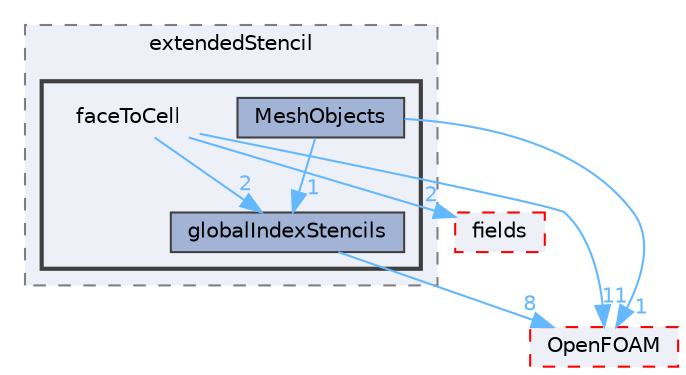 digraph "src/finiteVolume/fvMesh/extendedStencil/faceToCell"
{
 // LATEX_PDF_SIZE
  bgcolor="transparent";
  edge [fontname=Helvetica,fontsize=10,labelfontname=Helvetica,labelfontsize=10];
  node [fontname=Helvetica,fontsize=10,shape=box,height=0.2,width=0.4];
  compound=true
  subgraph clusterdir_f54ce79c9902d97f8b0f7c9d890967db {
    graph [ bgcolor="#edf0f7", pencolor="grey50", label="extendedStencil", fontname=Helvetica,fontsize=10 style="filled,dashed", URL="dir_f54ce79c9902d97f8b0f7c9d890967db.html",tooltip=""]
  subgraph clusterdir_7c12a81ee82d3aaa033ce73b51dae3b7 {
    graph [ bgcolor="#edf0f7", pencolor="grey25", label="", fontname=Helvetica,fontsize=10 style="filled,bold", URL="dir_7c12a81ee82d3aaa033ce73b51dae3b7.html",tooltip=""]
    dir_7c12a81ee82d3aaa033ce73b51dae3b7 [shape=plaintext, label="faceToCell"];
  dir_8739625bdb04fa932f57789a1cab8d00 [label="globalIndexStencils", fillcolor="#a2b4d6", color="grey25", style="filled", URL="dir_8739625bdb04fa932f57789a1cab8d00.html",tooltip=""];
  dir_cdcfd848de7f58e4ae4750f8ecb1c338 [label="MeshObjects", fillcolor="#a2b4d6", color="grey25", style="filled", URL="dir_cdcfd848de7f58e4ae4750f8ecb1c338.html",tooltip=""];
  }
  }
  dir_25ab4a83a983f7bb7a38b7f63bb141b7 [label="fields", fillcolor="#edf0f7", color="red", style="filled,dashed", URL="dir_25ab4a83a983f7bb7a38b7f63bb141b7.html",tooltip=""];
  dir_c5473ff19b20e6ec4dfe5c310b3778a8 [label="OpenFOAM", fillcolor="#edf0f7", color="red", style="filled,dashed", URL="dir_c5473ff19b20e6ec4dfe5c310b3778a8.html",tooltip=""];
  dir_7c12a81ee82d3aaa033ce73b51dae3b7->dir_25ab4a83a983f7bb7a38b7f63bb141b7 [headlabel="2", labeldistance=1.5 headhref="dir_001269_001332.html" href="dir_001269_001332.html" color="steelblue1" fontcolor="steelblue1"];
  dir_7c12a81ee82d3aaa033ce73b51dae3b7->dir_8739625bdb04fa932f57789a1cab8d00 [headlabel="2", labeldistance=1.5 headhref="dir_001269_001652.html" href="dir_001269_001652.html" color="steelblue1" fontcolor="steelblue1"];
  dir_7c12a81ee82d3aaa033ce73b51dae3b7->dir_c5473ff19b20e6ec4dfe5c310b3778a8 [headlabel="11", labeldistance=1.5 headhref="dir_001269_002695.html" href="dir_001269_002695.html" color="steelblue1" fontcolor="steelblue1"];
  dir_8739625bdb04fa932f57789a1cab8d00->dir_c5473ff19b20e6ec4dfe5c310b3778a8 [headlabel="8", labeldistance=1.5 headhref="dir_001652_002695.html" href="dir_001652_002695.html" color="steelblue1" fontcolor="steelblue1"];
  dir_cdcfd848de7f58e4ae4750f8ecb1c338->dir_8739625bdb04fa932f57789a1cab8d00 [headlabel="1", labeldistance=1.5 headhref="dir_002374_001652.html" href="dir_002374_001652.html" color="steelblue1" fontcolor="steelblue1"];
  dir_cdcfd848de7f58e4ae4750f8ecb1c338->dir_c5473ff19b20e6ec4dfe5c310b3778a8 [headlabel="1", labeldistance=1.5 headhref="dir_002374_002695.html" href="dir_002374_002695.html" color="steelblue1" fontcolor="steelblue1"];
}
